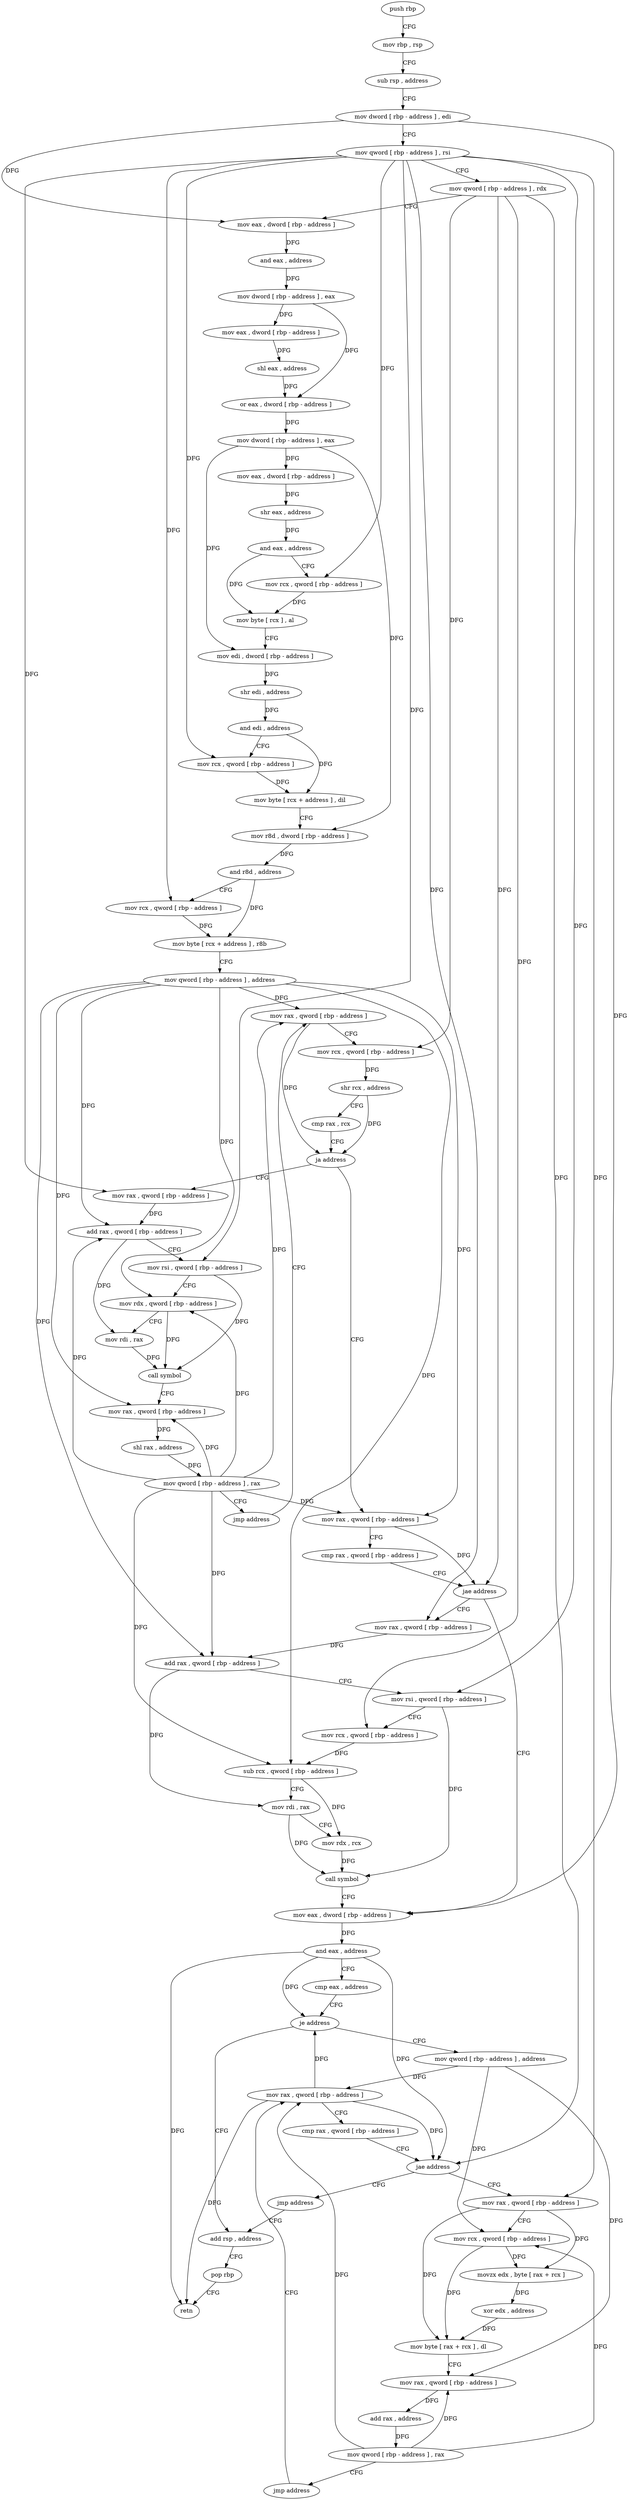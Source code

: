 digraph "func" {
"4210672" [label = "push rbp" ]
"4210673" [label = "mov rbp , rsp" ]
"4210676" [label = "sub rsp , address" ]
"4210680" [label = "mov dword [ rbp - address ] , edi" ]
"4210683" [label = "mov qword [ rbp - address ] , rsi" ]
"4210687" [label = "mov qword [ rbp - address ] , rdx" ]
"4210691" [label = "mov eax , dword [ rbp - address ]" ]
"4210694" [label = "and eax , address" ]
"4210699" [label = "mov dword [ rbp - address ] , eax" ]
"4210702" [label = "mov eax , dword [ rbp - address ]" ]
"4210705" [label = "shl eax , address" ]
"4210708" [label = "or eax , dword [ rbp - address ]" ]
"4210711" [label = "mov dword [ rbp - address ] , eax" ]
"4210714" [label = "mov eax , dword [ rbp - address ]" ]
"4210717" [label = "shr eax , address" ]
"4210720" [label = "and eax , address" ]
"4210725" [label = "mov rcx , qword [ rbp - address ]" ]
"4210729" [label = "mov byte [ rcx ] , al" ]
"4210731" [label = "mov edi , dword [ rbp - address ]" ]
"4210734" [label = "shr edi , address" ]
"4210737" [label = "and edi , address" ]
"4210743" [label = "mov rcx , qword [ rbp - address ]" ]
"4210747" [label = "mov byte [ rcx + address ] , dil" ]
"4210751" [label = "mov r8d , dword [ rbp - address ]" ]
"4210755" [label = "and r8d , address" ]
"4210762" [label = "mov rcx , qword [ rbp - address ]" ]
"4210766" [label = "mov byte [ rcx + address ] , r8b" ]
"4210770" [label = "mov qword [ rbp - address ] , address" ]
"4210778" [label = "mov rax , qword [ rbp - address ]" ]
"4210840" [label = "mov rax , qword [ rbp - address ]" ]
"4210844" [label = "cmp rax , qword [ rbp - address ]" ]
"4210848" [label = "jae address" ]
"4210885" [label = "mov eax , dword [ rbp - address ]" ]
"4210854" [label = "mov rax , qword [ rbp - address ]" ]
"4210799" [label = "mov rax , qword [ rbp - address ]" ]
"4210803" [label = "add rax , qword [ rbp - address ]" ]
"4210807" [label = "mov rsi , qword [ rbp - address ]" ]
"4210811" [label = "mov rdx , qword [ rbp - address ]" ]
"4210815" [label = "mov rdi , rax" ]
"4210818" [label = "call symbol" ]
"4210823" [label = "mov rax , qword [ rbp - address ]" ]
"4210827" [label = "shl rax , address" ]
"4210831" [label = "mov qword [ rbp - address ] , rax" ]
"4210835" [label = "jmp address" ]
"4210888" [label = "and eax , address" ]
"4210893" [label = "cmp eax , address" ]
"4210896" [label = "je address" ]
"4210969" [label = "add rsp , address" ]
"4210902" [label = "mov qword [ rbp - address ] , address" ]
"4210858" [label = "add rax , qword [ rbp - address ]" ]
"4210862" [label = "mov rsi , qword [ rbp - address ]" ]
"4210866" [label = "mov rcx , qword [ rbp - address ]" ]
"4210870" [label = "sub rcx , qword [ rbp - address ]" ]
"4210874" [label = "mov rdi , rax" ]
"4210877" [label = "mov rdx , rcx" ]
"4210880" [label = "call symbol" ]
"4210782" [label = "mov rcx , qword [ rbp - address ]" ]
"4210786" [label = "shr rcx , address" ]
"4210790" [label = "cmp rax , rcx" ]
"4210793" [label = "ja address" ]
"4210973" [label = "pop rbp" ]
"4210974" [label = "retn" ]
"4210910" [label = "mov rax , qword [ rbp - address ]" ]
"4210964" [label = "jmp address" ]
"4210924" [label = "mov rax , qword [ rbp - address ]" ]
"4210928" [label = "mov rcx , qword [ rbp - address ]" ]
"4210932" [label = "movzx edx , byte [ rax + rcx ]" ]
"4210936" [label = "xor edx , address" ]
"4210942" [label = "mov byte [ rax + rcx ] , dl" ]
"4210945" [label = "mov rax , qword [ rbp - address ]" ]
"4210949" [label = "add rax , address" ]
"4210955" [label = "mov qword [ rbp - address ] , rax" ]
"4210959" [label = "jmp address" ]
"4210914" [label = "cmp rax , qword [ rbp - address ]" ]
"4210918" [label = "jae address" ]
"4210672" -> "4210673" [ label = "CFG" ]
"4210673" -> "4210676" [ label = "CFG" ]
"4210676" -> "4210680" [ label = "CFG" ]
"4210680" -> "4210683" [ label = "CFG" ]
"4210680" -> "4210691" [ label = "DFG" ]
"4210680" -> "4210885" [ label = "DFG" ]
"4210683" -> "4210687" [ label = "CFG" ]
"4210683" -> "4210725" [ label = "DFG" ]
"4210683" -> "4210743" [ label = "DFG" ]
"4210683" -> "4210762" [ label = "DFG" ]
"4210683" -> "4210799" [ label = "DFG" ]
"4210683" -> "4210807" [ label = "DFG" ]
"4210683" -> "4210854" [ label = "DFG" ]
"4210683" -> "4210862" [ label = "DFG" ]
"4210683" -> "4210924" [ label = "DFG" ]
"4210687" -> "4210691" [ label = "CFG" ]
"4210687" -> "4210782" [ label = "DFG" ]
"4210687" -> "4210848" [ label = "DFG" ]
"4210687" -> "4210866" [ label = "DFG" ]
"4210687" -> "4210918" [ label = "DFG" ]
"4210691" -> "4210694" [ label = "DFG" ]
"4210694" -> "4210699" [ label = "DFG" ]
"4210699" -> "4210702" [ label = "DFG" ]
"4210699" -> "4210708" [ label = "DFG" ]
"4210702" -> "4210705" [ label = "DFG" ]
"4210705" -> "4210708" [ label = "DFG" ]
"4210708" -> "4210711" [ label = "DFG" ]
"4210711" -> "4210714" [ label = "DFG" ]
"4210711" -> "4210731" [ label = "DFG" ]
"4210711" -> "4210751" [ label = "DFG" ]
"4210714" -> "4210717" [ label = "DFG" ]
"4210717" -> "4210720" [ label = "DFG" ]
"4210720" -> "4210725" [ label = "CFG" ]
"4210720" -> "4210729" [ label = "DFG" ]
"4210725" -> "4210729" [ label = "DFG" ]
"4210729" -> "4210731" [ label = "CFG" ]
"4210731" -> "4210734" [ label = "DFG" ]
"4210734" -> "4210737" [ label = "DFG" ]
"4210737" -> "4210743" [ label = "CFG" ]
"4210737" -> "4210747" [ label = "DFG" ]
"4210743" -> "4210747" [ label = "DFG" ]
"4210747" -> "4210751" [ label = "CFG" ]
"4210751" -> "4210755" [ label = "DFG" ]
"4210755" -> "4210762" [ label = "CFG" ]
"4210755" -> "4210766" [ label = "DFG" ]
"4210762" -> "4210766" [ label = "DFG" ]
"4210766" -> "4210770" [ label = "CFG" ]
"4210770" -> "4210778" [ label = "DFG" ]
"4210770" -> "4210840" [ label = "DFG" ]
"4210770" -> "4210803" [ label = "DFG" ]
"4210770" -> "4210811" [ label = "DFG" ]
"4210770" -> "4210823" [ label = "DFG" ]
"4210770" -> "4210858" [ label = "DFG" ]
"4210770" -> "4210870" [ label = "DFG" ]
"4210778" -> "4210782" [ label = "CFG" ]
"4210778" -> "4210793" [ label = "DFG" ]
"4210840" -> "4210844" [ label = "CFG" ]
"4210840" -> "4210848" [ label = "DFG" ]
"4210844" -> "4210848" [ label = "CFG" ]
"4210848" -> "4210885" [ label = "CFG" ]
"4210848" -> "4210854" [ label = "CFG" ]
"4210885" -> "4210888" [ label = "DFG" ]
"4210854" -> "4210858" [ label = "DFG" ]
"4210799" -> "4210803" [ label = "DFG" ]
"4210803" -> "4210807" [ label = "CFG" ]
"4210803" -> "4210815" [ label = "DFG" ]
"4210807" -> "4210811" [ label = "CFG" ]
"4210807" -> "4210818" [ label = "DFG" ]
"4210811" -> "4210815" [ label = "CFG" ]
"4210811" -> "4210818" [ label = "DFG" ]
"4210815" -> "4210818" [ label = "DFG" ]
"4210818" -> "4210823" [ label = "CFG" ]
"4210823" -> "4210827" [ label = "DFG" ]
"4210827" -> "4210831" [ label = "DFG" ]
"4210831" -> "4210835" [ label = "CFG" ]
"4210831" -> "4210778" [ label = "DFG" ]
"4210831" -> "4210840" [ label = "DFG" ]
"4210831" -> "4210803" [ label = "DFG" ]
"4210831" -> "4210811" [ label = "DFG" ]
"4210831" -> "4210823" [ label = "DFG" ]
"4210831" -> "4210858" [ label = "DFG" ]
"4210831" -> "4210870" [ label = "DFG" ]
"4210835" -> "4210778" [ label = "CFG" ]
"4210888" -> "4210893" [ label = "CFG" ]
"4210888" -> "4210896" [ label = "DFG" ]
"4210888" -> "4210974" [ label = "DFG" ]
"4210888" -> "4210918" [ label = "DFG" ]
"4210893" -> "4210896" [ label = "CFG" ]
"4210896" -> "4210969" [ label = "CFG" ]
"4210896" -> "4210902" [ label = "CFG" ]
"4210969" -> "4210973" [ label = "CFG" ]
"4210902" -> "4210910" [ label = "DFG" ]
"4210902" -> "4210928" [ label = "DFG" ]
"4210902" -> "4210945" [ label = "DFG" ]
"4210858" -> "4210862" [ label = "CFG" ]
"4210858" -> "4210874" [ label = "DFG" ]
"4210862" -> "4210866" [ label = "CFG" ]
"4210862" -> "4210880" [ label = "DFG" ]
"4210866" -> "4210870" [ label = "DFG" ]
"4210870" -> "4210874" [ label = "CFG" ]
"4210870" -> "4210877" [ label = "DFG" ]
"4210874" -> "4210877" [ label = "CFG" ]
"4210874" -> "4210880" [ label = "DFG" ]
"4210877" -> "4210880" [ label = "DFG" ]
"4210880" -> "4210885" [ label = "CFG" ]
"4210782" -> "4210786" [ label = "DFG" ]
"4210786" -> "4210790" [ label = "CFG" ]
"4210786" -> "4210793" [ label = "DFG" ]
"4210790" -> "4210793" [ label = "CFG" ]
"4210793" -> "4210840" [ label = "CFG" ]
"4210793" -> "4210799" [ label = "CFG" ]
"4210973" -> "4210974" [ label = "CFG" ]
"4210910" -> "4210914" [ label = "CFG" ]
"4210910" -> "4210896" [ label = "DFG" ]
"4210910" -> "4210974" [ label = "DFG" ]
"4210910" -> "4210918" [ label = "DFG" ]
"4210964" -> "4210969" [ label = "CFG" ]
"4210924" -> "4210928" [ label = "CFG" ]
"4210924" -> "4210932" [ label = "DFG" ]
"4210924" -> "4210942" [ label = "DFG" ]
"4210928" -> "4210932" [ label = "DFG" ]
"4210928" -> "4210942" [ label = "DFG" ]
"4210932" -> "4210936" [ label = "DFG" ]
"4210936" -> "4210942" [ label = "DFG" ]
"4210942" -> "4210945" [ label = "CFG" ]
"4210945" -> "4210949" [ label = "DFG" ]
"4210949" -> "4210955" [ label = "DFG" ]
"4210955" -> "4210959" [ label = "CFG" ]
"4210955" -> "4210910" [ label = "DFG" ]
"4210955" -> "4210928" [ label = "DFG" ]
"4210955" -> "4210945" [ label = "DFG" ]
"4210959" -> "4210910" [ label = "CFG" ]
"4210914" -> "4210918" [ label = "CFG" ]
"4210918" -> "4210964" [ label = "CFG" ]
"4210918" -> "4210924" [ label = "CFG" ]
}
